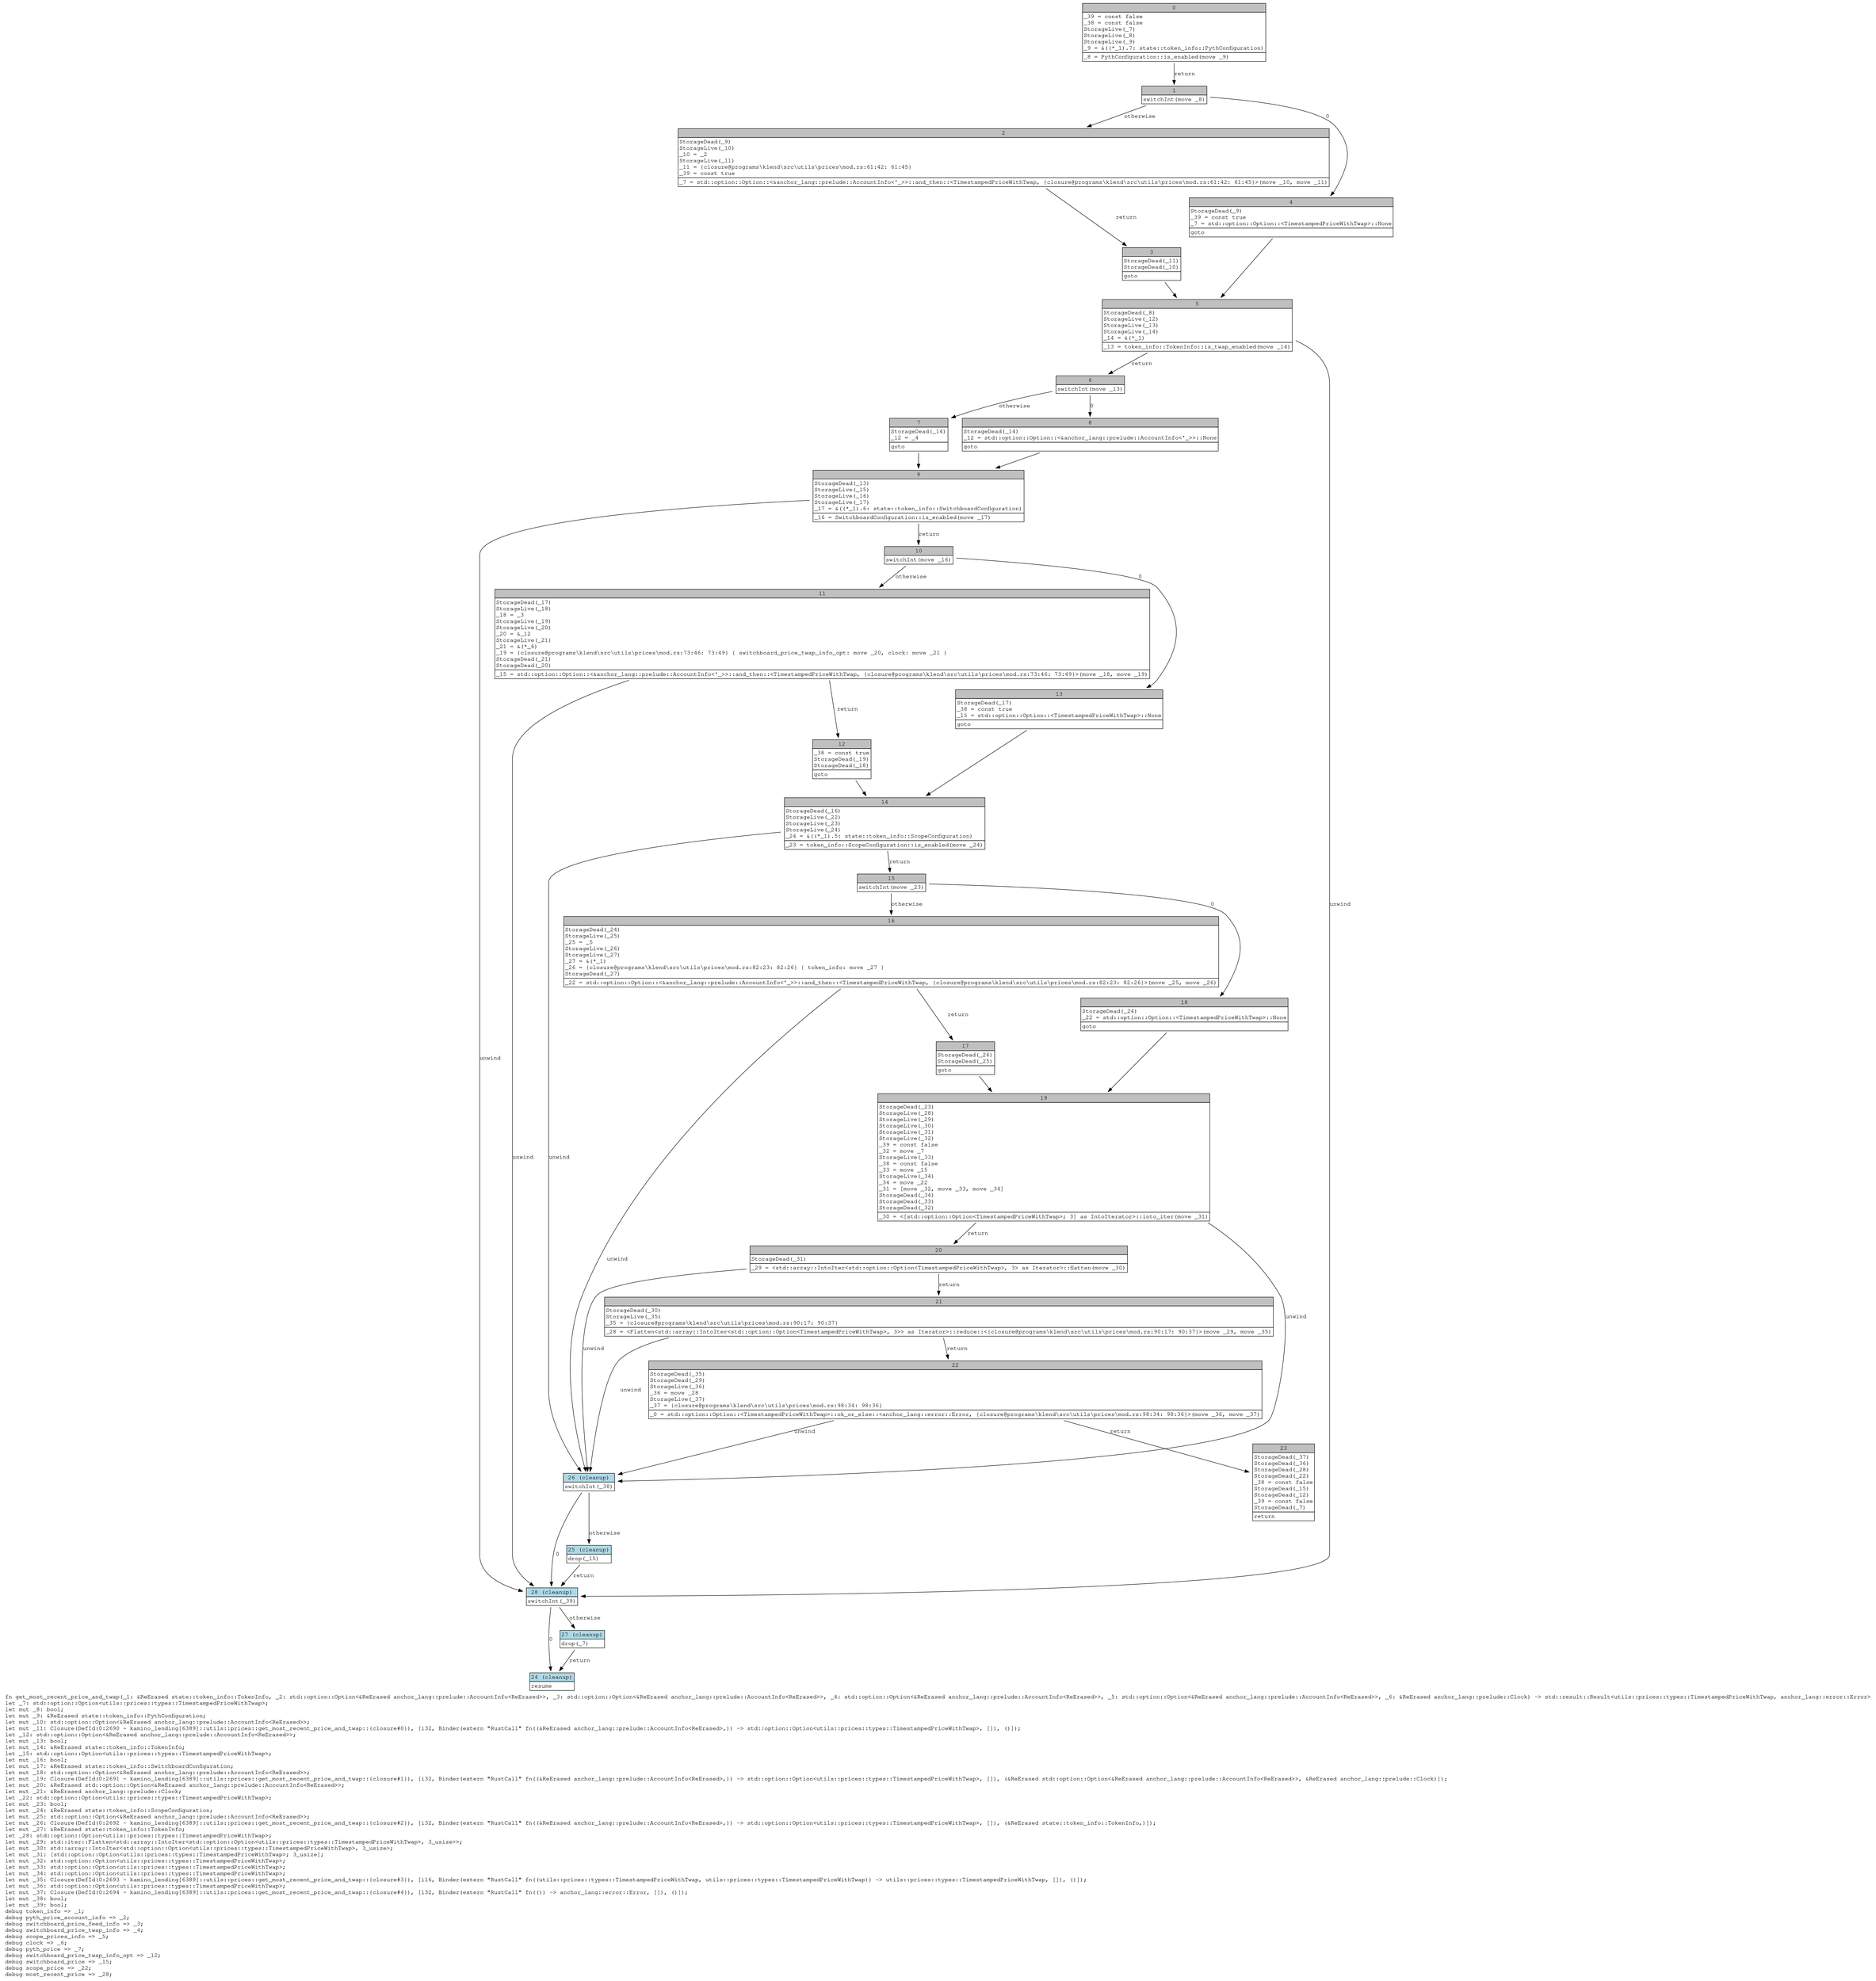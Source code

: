 digraph Mir_0_2689 {
    graph [fontname="Courier, monospace"];
    node [fontname="Courier, monospace"];
    edge [fontname="Courier, monospace"];
    label=<fn get_most_recent_price_and_twap(_1: &amp;ReErased state::token_info::TokenInfo, _2: std::option::Option&lt;&amp;ReErased anchor_lang::prelude::AccountInfo&lt;ReErased&gt;&gt;, _3: std::option::Option&lt;&amp;ReErased anchor_lang::prelude::AccountInfo&lt;ReErased&gt;&gt;, _4: std::option::Option&lt;&amp;ReErased anchor_lang::prelude::AccountInfo&lt;ReErased&gt;&gt;, _5: std::option::Option&lt;&amp;ReErased anchor_lang::prelude::AccountInfo&lt;ReErased&gt;&gt;, _6: &amp;ReErased anchor_lang::prelude::Clock) -&gt; std::result::Result&lt;utils::prices::types::TimestampedPriceWithTwap, anchor_lang::error::Error&gt;<br align="left"/>let _7: std::option::Option&lt;utils::prices::types::TimestampedPriceWithTwap&gt;;<br align="left"/>let mut _8: bool;<br align="left"/>let mut _9: &amp;ReErased state::token_info::PythConfiguration;<br align="left"/>let mut _10: std::option::Option&lt;&amp;ReErased anchor_lang::prelude::AccountInfo&lt;ReErased&gt;&gt;;<br align="left"/>let mut _11: Closure(DefId(0:2690 ~ kamino_lending[6389]::utils::prices::get_most_recent_price_and_twap::{closure#0}), [i32, Binder(extern &quot;RustCall&quot; fn((&amp;ReErased anchor_lang::prelude::AccountInfo&lt;ReErased&gt;,)) -&gt; std::option::Option&lt;utils::prices::types::TimestampedPriceWithTwap&gt;, []), ()]);<br align="left"/>let _12: std::option::Option&lt;&amp;ReErased anchor_lang::prelude::AccountInfo&lt;ReErased&gt;&gt;;<br align="left"/>let mut _13: bool;<br align="left"/>let mut _14: &amp;ReErased state::token_info::TokenInfo;<br align="left"/>let _15: std::option::Option&lt;utils::prices::types::TimestampedPriceWithTwap&gt;;<br align="left"/>let mut _16: bool;<br align="left"/>let mut _17: &amp;ReErased state::token_info::SwitchboardConfiguration;<br align="left"/>let mut _18: std::option::Option&lt;&amp;ReErased anchor_lang::prelude::AccountInfo&lt;ReErased&gt;&gt;;<br align="left"/>let mut _19: Closure(DefId(0:2691 ~ kamino_lending[6389]::utils::prices::get_most_recent_price_and_twap::{closure#1}), [i32, Binder(extern &quot;RustCall&quot; fn((&amp;ReErased anchor_lang::prelude::AccountInfo&lt;ReErased&gt;,)) -&gt; std::option::Option&lt;utils::prices::types::TimestampedPriceWithTwap&gt;, []), (&amp;ReErased std::option::Option&lt;&amp;ReErased anchor_lang::prelude::AccountInfo&lt;ReErased&gt;&gt;, &amp;ReErased anchor_lang::prelude::Clock)]);<br align="left"/>let mut _20: &amp;ReErased std::option::Option&lt;&amp;ReErased anchor_lang::prelude::AccountInfo&lt;ReErased&gt;&gt;;<br align="left"/>let mut _21: &amp;ReErased anchor_lang::prelude::Clock;<br align="left"/>let _22: std::option::Option&lt;utils::prices::types::TimestampedPriceWithTwap&gt;;<br align="left"/>let mut _23: bool;<br align="left"/>let mut _24: &amp;ReErased state::token_info::ScopeConfiguration;<br align="left"/>let mut _25: std::option::Option&lt;&amp;ReErased anchor_lang::prelude::AccountInfo&lt;ReErased&gt;&gt;;<br align="left"/>let mut _26: Closure(DefId(0:2692 ~ kamino_lending[6389]::utils::prices::get_most_recent_price_and_twap::{closure#2}), [i32, Binder(extern &quot;RustCall&quot; fn((&amp;ReErased anchor_lang::prelude::AccountInfo&lt;ReErased&gt;,)) -&gt; std::option::Option&lt;utils::prices::types::TimestampedPriceWithTwap&gt;, []), (&amp;ReErased state::token_info::TokenInfo,)]);<br align="left"/>let mut _27: &amp;ReErased state::token_info::TokenInfo;<br align="left"/>let _28: std::option::Option&lt;utils::prices::types::TimestampedPriceWithTwap&gt;;<br align="left"/>let mut _29: std::iter::Flatten&lt;std::array::IntoIter&lt;std::option::Option&lt;utils::prices::types::TimestampedPriceWithTwap&gt;, 3_usize&gt;&gt;;<br align="left"/>let mut _30: std::array::IntoIter&lt;std::option::Option&lt;utils::prices::types::TimestampedPriceWithTwap&gt;, 3_usize&gt;;<br align="left"/>let mut _31: [std::option::Option&lt;utils::prices::types::TimestampedPriceWithTwap&gt;; 3_usize];<br align="left"/>let mut _32: std::option::Option&lt;utils::prices::types::TimestampedPriceWithTwap&gt;;<br align="left"/>let mut _33: std::option::Option&lt;utils::prices::types::TimestampedPriceWithTwap&gt;;<br align="left"/>let mut _34: std::option::Option&lt;utils::prices::types::TimestampedPriceWithTwap&gt;;<br align="left"/>let mut _35: Closure(DefId(0:2693 ~ kamino_lending[6389]::utils::prices::get_most_recent_price_and_twap::{closure#3}), [i16, Binder(extern &quot;RustCall&quot; fn((utils::prices::types::TimestampedPriceWithTwap, utils::prices::types::TimestampedPriceWithTwap)) -&gt; utils::prices::types::TimestampedPriceWithTwap, []), ()]);<br align="left"/>let mut _36: std::option::Option&lt;utils::prices::types::TimestampedPriceWithTwap&gt;;<br align="left"/>let mut _37: Closure(DefId(0:2694 ~ kamino_lending[6389]::utils::prices::get_most_recent_price_and_twap::{closure#4}), [i32, Binder(extern &quot;RustCall&quot; fn(()) -&gt; anchor_lang::error::Error, []), ()]);<br align="left"/>let mut _38: bool;<br align="left"/>let mut _39: bool;<br align="left"/>debug token_info =&gt; _1;<br align="left"/>debug pyth_price_account_info =&gt; _2;<br align="left"/>debug switchboard_price_feed_info =&gt; _3;<br align="left"/>debug switchboard_price_twap_info =&gt; _4;<br align="left"/>debug scope_prices_info =&gt; _5;<br align="left"/>debug clock =&gt; _6;<br align="left"/>debug pyth_price =&gt; _7;<br align="left"/>debug switchboard_price_twap_info_opt =&gt; _12;<br align="left"/>debug switchboard_price =&gt; _15;<br align="left"/>debug scope_price =&gt; _22;<br align="left"/>debug most_recent_price =&gt; _28;<br align="left"/>>;
    bb0__0_2689 [shape="none", label=<<table border="0" cellborder="1" cellspacing="0"><tr><td bgcolor="gray" align="center" colspan="1">0</td></tr><tr><td align="left" balign="left">_39 = const false<br/>_38 = const false<br/>StorageLive(_7)<br/>StorageLive(_8)<br/>StorageLive(_9)<br/>_9 = &amp;((*_1).7: state::token_info::PythConfiguration)<br/></td></tr><tr><td align="left">_8 = PythConfiguration::is_enabled(move _9)</td></tr></table>>];
    bb1__0_2689 [shape="none", label=<<table border="0" cellborder="1" cellspacing="0"><tr><td bgcolor="gray" align="center" colspan="1">1</td></tr><tr><td align="left">switchInt(move _8)</td></tr></table>>];
    bb2__0_2689 [shape="none", label=<<table border="0" cellborder="1" cellspacing="0"><tr><td bgcolor="gray" align="center" colspan="1">2</td></tr><tr><td align="left" balign="left">StorageDead(_9)<br/>StorageLive(_10)<br/>_10 = _2<br/>StorageLive(_11)<br/>_11 = {closure@programs\klend\src\utils\prices\mod.rs:61:42: 61:45}<br/>_39 = const true<br/></td></tr><tr><td align="left">_7 = std::option::Option::&lt;&amp;anchor_lang::prelude::AccountInfo&lt;'_&gt;&gt;::and_then::&lt;TimestampedPriceWithTwap, {closure@programs\klend\src\utils\prices\mod.rs:61:42: 61:45}&gt;(move _10, move _11)</td></tr></table>>];
    bb3__0_2689 [shape="none", label=<<table border="0" cellborder="1" cellspacing="0"><tr><td bgcolor="gray" align="center" colspan="1">3</td></tr><tr><td align="left" balign="left">StorageDead(_11)<br/>StorageDead(_10)<br/></td></tr><tr><td align="left">goto</td></tr></table>>];
    bb4__0_2689 [shape="none", label=<<table border="0" cellborder="1" cellspacing="0"><tr><td bgcolor="gray" align="center" colspan="1">4</td></tr><tr><td align="left" balign="left">StorageDead(_9)<br/>_39 = const true<br/>_7 = std::option::Option::&lt;TimestampedPriceWithTwap&gt;::None<br/></td></tr><tr><td align="left">goto</td></tr></table>>];
    bb5__0_2689 [shape="none", label=<<table border="0" cellborder="1" cellspacing="0"><tr><td bgcolor="gray" align="center" colspan="1">5</td></tr><tr><td align="left" balign="left">StorageDead(_8)<br/>StorageLive(_12)<br/>StorageLive(_13)<br/>StorageLive(_14)<br/>_14 = &amp;(*_1)<br/></td></tr><tr><td align="left">_13 = token_info::TokenInfo::is_twap_enabled(move _14)</td></tr></table>>];
    bb6__0_2689 [shape="none", label=<<table border="0" cellborder="1" cellspacing="0"><tr><td bgcolor="gray" align="center" colspan="1">6</td></tr><tr><td align="left">switchInt(move _13)</td></tr></table>>];
    bb7__0_2689 [shape="none", label=<<table border="0" cellborder="1" cellspacing="0"><tr><td bgcolor="gray" align="center" colspan="1">7</td></tr><tr><td align="left" balign="left">StorageDead(_14)<br/>_12 = _4<br/></td></tr><tr><td align="left">goto</td></tr></table>>];
    bb8__0_2689 [shape="none", label=<<table border="0" cellborder="1" cellspacing="0"><tr><td bgcolor="gray" align="center" colspan="1">8</td></tr><tr><td align="left" balign="left">StorageDead(_14)<br/>_12 = std::option::Option::&lt;&amp;anchor_lang::prelude::AccountInfo&lt;'_&gt;&gt;::None<br/></td></tr><tr><td align="left">goto</td></tr></table>>];
    bb9__0_2689 [shape="none", label=<<table border="0" cellborder="1" cellspacing="0"><tr><td bgcolor="gray" align="center" colspan="1">9</td></tr><tr><td align="left" balign="left">StorageDead(_13)<br/>StorageLive(_15)<br/>StorageLive(_16)<br/>StorageLive(_17)<br/>_17 = &amp;((*_1).6: state::token_info::SwitchboardConfiguration)<br/></td></tr><tr><td align="left">_16 = SwitchboardConfiguration::is_enabled(move _17)</td></tr></table>>];
    bb10__0_2689 [shape="none", label=<<table border="0" cellborder="1" cellspacing="0"><tr><td bgcolor="gray" align="center" colspan="1">10</td></tr><tr><td align="left">switchInt(move _16)</td></tr></table>>];
    bb11__0_2689 [shape="none", label=<<table border="0" cellborder="1" cellspacing="0"><tr><td bgcolor="gray" align="center" colspan="1">11</td></tr><tr><td align="left" balign="left">StorageDead(_17)<br/>StorageLive(_18)<br/>_18 = _3<br/>StorageLive(_19)<br/>StorageLive(_20)<br/>_20 = &amp;_12<br/>StorageLive(_21)<br/>_21 = &amp;(*_6)<br/>_19 = {closure@programs\klend\src\utils\prices\mod.rs:73:46: 73:49} { switchboard_price_twap_info_opt: move _20, clock: move _21 }<br/>StorageDead(_21)<br/>StorageDead(_20)<br/></td></tr><tr><td align="left">_15 = std::option::Option::&lt;&amp;anchor_lang::prelude::AccountInfo&lt;'_&gt;&gt;::and_then::&lt;TimestampedPriceWithTwap, {closure@programs\klend\src\utils\prices\mod.rs:73:46: 73:49}&gt;(move _18, move _19)</td></tr></table>>];
    bb12__0_2689 [shape="none", label=<<table border="0" cellborder="1" cellspacing="0"><tr><td bgcolor="gray" align="center" colspan="1">12</td></tr><tr><td align="left" balign="left">_38 = const true<br/>StorageDead(_19)<br/>StorageDead(_18)<br/></td></tr><tr><td align="left">goto</td></tr></table>>];
    bb13__0_2689 [shape="none", label=<<table border="0" cellborder="1" cellspacing="0"><tr><td bgcolor="gray" align="center" colspan="1">13</td></tr><tr><td align="left" balign="left">StorageDead(_17)<br/>_38 = const true<br/>_15 = std::option::Option::&lt;TimestampedPriceWithTwap&gt;::None<br/></td></tr><tr><td align="left">goto</td></tr></table>>];
    bb14__0_2689 [shape="none", label=<<table border="0" cellborder="1" cellspacing="0"><tr><td bgcolor="gray" align="center" colspan="1">14</td></tr><tr><td align="left" balign="left">StorageDead(_16)<br/>StorageLive(_22)<br/>StorageLive(_23)<br/>StorageLive(_24)<br/>_24 = &amp;((*_1).5: state::token_info::ScopeConfiguration)<br/></td></tr><tr><td align="left">_23 = token_info::ScopeConfiguration::is_enabled(move _24)</td></tr></table>>];
    bb15__0_2689 [shape="none", label=<<table border="0" cellborder="1" cellspacing="0"><tr><td bgcolor="gray" align="center" colspan="1">15</td></tr><tr><td align="left">switchInt(move _23)</td></tr></table>>];
    bb16__0_2689 [shape="none", label=<<table border="0" cellborder="1" cellspacing="0"><tr><td bgcolor="gray" align="center" colspan="1">16</td></tr><tr><td align="left" balign="left">StorageDead(_24)<br/>StorageLive(_25)<br/>_25 = _5<br/>StorageLive(_26)<br/>StorageLive(_27)<br/>_27 = &amp;(*_1)<br/>_26 = {closure@programs\klend\src\utils\prices\mod.rs:82:23: 82:26} { token_info: move _27 }<br/>StorageDead(_27)<br/></td></tr><tr><td align="left">_22 = std::option::Option::&lt;&amp;anchor_lang::prelude::AccountInfo&lt;'_&gt;&gt;::and_then::&lt;TimestampedPriceWithTwap, {closure@programs\klend\src\utils\prices\mod.rs:82:23: 82:26}&gt;(move _25, move _26)</td></tr></table>>];
    bb17__0_2689 [shape="none", label=<<table border="0" cellborder="1" cellspacing="0"><tr><td bgcolor="gray" align="center" colspan="1">17</td></tr><tr><td align="left" balign="left">StorageDead(_26)<br/>StorageDead(_25)<br/></td></tr><tr><td align="left">goto</td></tr></table>>];
    bb18__0_2689 [shape="none", label=<<table border="0" cellborder="1" cellspacing="0"><tr><td bgcolor="gray" align="center" colspan="1">18</td></tr><tr><td align="left" balign="left">StorageDead(_24)<br/>_22 = std::option::Option::&lt;TimestampedPriceWithTwap&gt;::None<br/></td></tr><tr><td align="left">goto</td></tr></table>>];
    bb19__0_2689 [shape="none", label=<<table border="0" cellborder="1" cellspacing="0"><tr><td bgcolor="gray" align="center" colspan="1">19</td></tr><tr><td align="left" balign="left">StorageDead(_23)<br/>StorageLive(_28)<br/>StorageLive(_29)<br/>StorageLive(_30)<br/>StorageLive(_31)<br/>StorageLive(_32)<br/>_39 = const false<br/>_32 = move _7<br/>StorageLive(_33)<br/>_38 = const false<br/>_33 = move _15<br/>StorageLive(_34)<br/>_34 = move _22<br/>_31 = [move _32, move _33, move _34]<br/>StorageDead(_34)<br/>StorageDead(_33)<br/>StorageDead(_32)<br/></td></tr><tr><td align="left">_30 = &lt;[std::option::Option&lt;TimestampedPriceWithTwap&gt;; 3] as IntoIterator&gt;::into_iter(move _31)</td></tr></table>>];
    bb20__0_2689 [shape="none", label=<<table border="0" cellborder="1" cellspacing="0"><tr><td bgcolor="gray" align="center" colspan="1">20</td></tr><tr><td align="left" balign="left">StorageDead(_31)<br/></td></tr><tr><td align="left">_29 = &lt;std::array::IntoIter&lt;std::option::Option&lt;TimestampedPriceWithTwap&gt;, 3&gt; as Iterator&gt;::flatten(move _30)</td></tr></table>>];
    bb21__0_2689 [shape="none", label=<<table border="0" cellborder="1" cellspacing="0"><tr><td bgcolor="gray" align="center" colspan="1">21</td></tr><tr><td align="left" balign="left">StorageDead(_30)<br/>StorageLive(_35)<br/>_35 = {closure@programs\klend\src\utils\prices\mod.rs:90:17: 90:37}<br/></td></tr><tr><td align="left">_28 = &lt;Flatten&lt;std::array::IntoIter&lt;std::option::Option&lt;TimestampedPriceWithTwap&gt;, 3&gt;&gt; as Iterator&gt;::reduce::&lt;{closure@programs\klend\src\utils\prices\mod.rs:90:17: 90:37}&gt;(move _29, move _35)</td></tr></table>>];
    bb22__0_2689 [shape="none", label=<<table border="0" cellborder="1" cellspacing="0"><tr><td bgcolor="gray" align="center" colspan="1">22</td></tr><tr><td align="left" balign="left">StorageDead(_35)<br/>StorageDead(_29)<br/>StorageLive(_36)<br/>_36 = move _28<br/>StorageLive(_37)<br/>_37 = {closure@programs\klend\src\utils\prices\mod.rs:98:34: 98:36}<br/></td></tr><tr><td align="left">_0 = std::option::Option::&lt;TimestampedPriceWithTwap&gt;::ok_or_else::&lt;anchor_lang::error::Error, {closure@programs\klend\src\utils\prices\mod.rs:98:34: 98:36}&gt;(move _36, move _37)</td></tr></table>>];
    bb23__0_2689 [shape="none", label=<<table border="0" cellborder="1" cellspacing="0"><tr><td bgcolor="gray" align="center" colspan="1">23</td></tr><tr><td align="left" balign="left">StorageDead(_37)<br/>StorageDead(_36)<br/>StorageDead(_28)<br/>StorageDead(_22)<br/>_38 = const false<br/>StorageDead(_15)<br/>StorageDead(_12)<br/>_39 = const false<br/>StorageDead(_7)<br/></td></tr><tr><td align="left">return</td></tr></table>>];
    bb24__0_2689 [shape="none", label=<<table border="0" cellborder="1" cellspacing="0"><tr><td bgcolor="lightblue" align="center" colspan="1">24 (cleanup)</td></tr><tr><td align="left">resume</td></tr></table>>];
    bb25__0_2689 [shape="none", label=<<table border="0" cellborder="1" cellspacing="0"><tr><td bgcolor="lightblue" align="center" colspan="1">25 (cleanup)</td></tr><tr><td align="left">drop(_15)</td></tr></table>>];
    bb26__0_2689 [shape="none", label=<<table border="0" cellborder="1" cellspacing="0"><tr><td bgcolor="lightblue" align="center" colspan="1">26 (cleanup)</td></tr><tr><td align="left">switchInt(_38)</td></tr></table>>];
    bb27__0_2689 [shape="none", label=<<table border="0" cellborder="1" cellspacing="0"><tr><td bgcolor="lightblue" align="center" colspan="1">27 (cleanup)</td></tr><tr><td align="left">drop(_7)</td></tr></table>>];
    bb28__0_2689 [shape="none", label=<<table border="0" cellborder="1" cellspacing="0"><tr><td bgcolor="lightblue" align="center" colspan="1">28 (cleanup)</td></tr><tr><td align="left">switchInt(_39)</td></tr></table>>];
    bb0__0_2689 -> bb1__0_2689 [label="return"];
    bb1__0_2689 -> bb4__0_2689 [label="0"];
    bb1__0_2689 -> bb2__0_2689 [label="otherwise"];
    bb2__0_2689 -> bb3__0_2689 [label="return"];
    bb3__0_2689 -> bb5__0_2689 [label=""];
    bb4__0_2689 -> bb5__0_2689 [label=""];
    bb5__0_2689 -> bb6__0_2689 [label="return"];
    bb5__0_2689 -> bb28__0_2689 [label="unwind"];
    bb6__0_2689 -> bb8__0_2689 [label="0"];
    bb6__0_2689 -> bb7__0_2689 [label="otherwise"];
    bb7__0_2689 -> bb9__0_2689 [label=""];
    bb8__0_2689 -> bb9__0_2689 [label=""];
    bb9__0_2689 -> bb10__0_2689 [label="return"];
    bb9__0_2689 -> bb28__0_2689 [label="unwind"];
    bb10__0_2689 -> bb13__0_2689 [label="0"];
    bb10__0_2689 -> bb11__0_2689 [label="otherwise"];
    bb11__0_2689 -> bb12__0_2689 [label="return"];
    bb11__0_2689 -> bb28__0_2689 [label="unwind"];
    bb12__0_2689 -> bb14__0_2689 [label=""];
    bb13__0_2689 -> bb14__0_2689 [label=""];
    bb14__0_2689 -> bb15__0_2689 [label="return"];
    bb14__0_2689 -> bb26__0_2689 [label="unwind"];
    bb15__0_2689 -> bb18__0_2689 [label="0"];
    bb15__0_2689 -> bb16__0_2689 [label="otherwise"];
    bb16__0_2689 -> bb17__0_2689 [label="return"];
    bb16__0_2689 -> bb26__0_2689 [label="unwind"];
    bb17__0_2689 -> bb19__0_2689 [label=""];
    bb18__0_2689 -> bb19__0_2689 [label=""];
    bb19__0_2689 -> bb20__0_2689 [label="return"];
    bb19__0_2689 -> bb26__0_2689 [label="unwind"];
    bb20__0_2689 -> bb21__0_2689 [label="return"];
    bb20__0_2689 -> bb26__0_2689 [label="unwind"];
    bb21__0_2689 -> bb22__0_2689 [label="return"];
    bb21__0_2689 -> bb26__0_2689 [label="unwind"];
    bb22__0_2689 -> bb23__0_2689 [label="return"];
    bb22__0_2689 -> bb26__0_2689 [label="unwind"];
    bb25__0_2689 -> bb28__0_2689 [label="return"];
    bb26__0_2689 -> bb28__0_2689 [label="0"];
    bb26__0_2689 -> bb25__0_2689 [label="otherwise"];
    bb27__0_2689 -> bb24__0_2689 [label="return"];
    bb28__0_2689 -> bb24__0_2689 [label="0"];
    bb28__0_2689 -> bb27__0_2689 [label="otherwise"];
}
